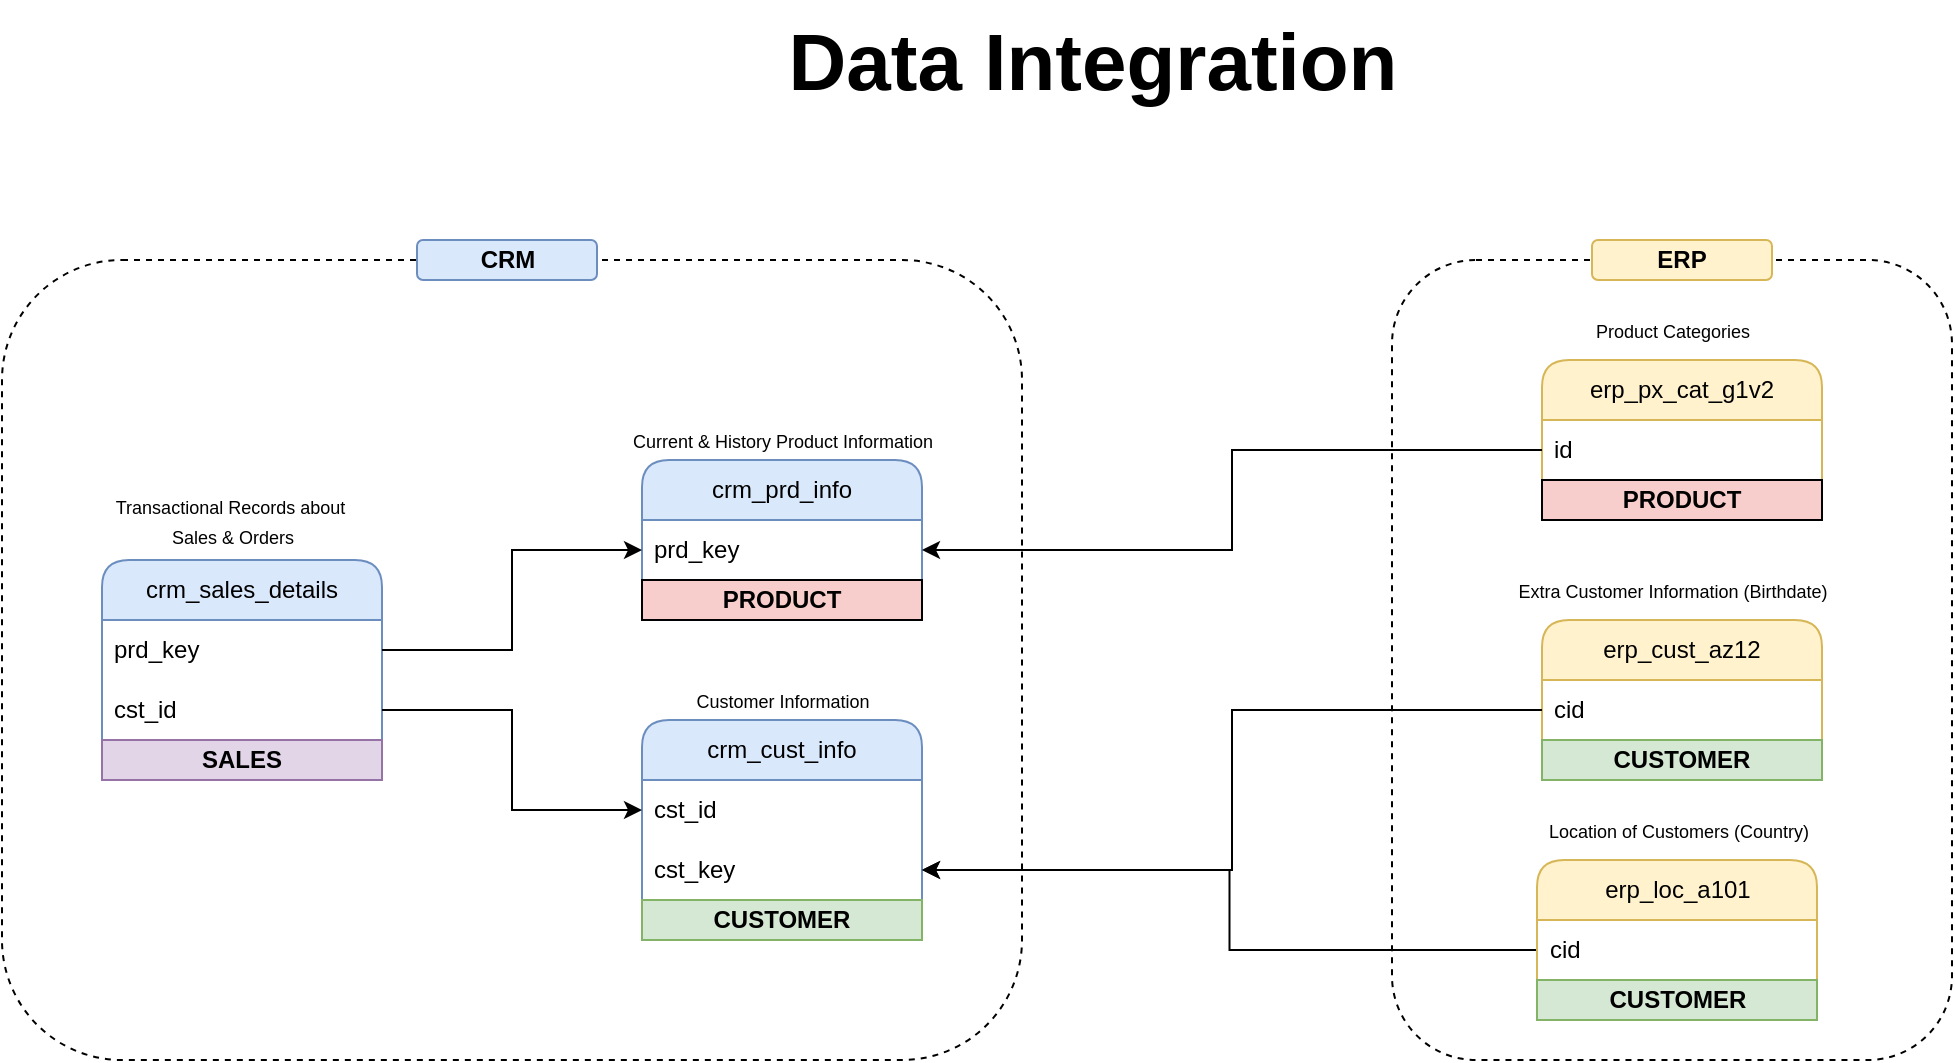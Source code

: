 <mxfile version="28.0.4">
  <diagram name="Page-1" id="Jc0WfHCFrOG8UkYBCTi7">
    <mxGraphModel dx="1415" dy="819" grid="1" gridSize="10" guides="1" tooltips="1" connect="1" arrows="1" fold="1" page="1" pageScale="1" pageWidth="1169" pageHeight="827" math="0" shadow="0">
      <root>
        <mxCell id="0" />
        <mxCell id="1" parent="0" />
        <mxCell id="QCN6N0FDP4zOx82Fcf20-34" value="" style="rounded=1;whiteSpace=wrap;html=1;fillColor=none;dashed=1;" parent="1" vertex="1">
          <mxGeometry x="40" y="160" width="510" height="400" as="geometry" />
        </mxCell>
        <mxCell id="QCN6N0FDP4zOx82Fcf20-30" value="" style="rounded=1;whiteSpace=wrap;html=1;fillColor=none;dashed=1;" parent="1" vertex="1">
          <mxGeometry x="735" y="160" width="280" height="400" as="geometry" />
        </mxCell>
        <mxCell id="v8rncdPDjoi-JRJU8oE--1" value="&lt;b&gt;&lt;font style=&quot;font-size: 40px;&quot;&gt;Data Integration&lt;/font&gt;&lt;/b&gt;" style="text;html=1;align=center;verticalAlign=middle;resizable=0;points=[];autosize=1;strokeColor=none;fillColor=none;fontSize=25;" parent="1" vertex="1">
          <mxGeometry x="420" y="30" width="330" height="60" as="geometry" />
        </mxCell>
        <mxCell id="v8rncdPDjoi-JRJU8oE--3" value="crm_sales_details" style="swimlane;fontStyle=0;childLayout=stackLayout;horizontal=1;startSize=30;horizontalStack=0;resizeParent=1;resizeParentMax=0;resizeLast=0;collapsible=1;marginBottom=0;whiteSpace=wrap;html=1;fillColor=#dae8fc;strokeColor=#6c8ebf;rounded=1;" parent="1" vertex="1">
          <mxGeometry x="90" y="310" width="140" height="110" as="geometry" />
        </mxCell>
        <mxCell id="v8rncdPDjoi-JRJU8oE--4" value="prd_key" style="text;strokeColor=none;fillColor=none;align=left;verticalAlign=middle;spacingLeft=4;spacingRight=4;overflow=hidden;points=[[0,0.5],[1,0.5]];portConstraint=eastwest;rotatable=0;whiteSpace=wrap;html=1;" parent="v8rncdPDjoi-JRJU8oE--3" vertex="1">
          <mxGeometry y="30" width="140" height="30" as="geometry" />
        </mxCell>
        <mxCell id="v8rncdPDjoi-JRJU8oE--5" value="cst_id" style="text;strokeColor=none;fillColor=none;align=left;verticalAlign=middle;spacingLeft=4;spacingRight=4;overflow=hidden;points=[[0,0.5],[1,0.5]];portConstraint=eastwest;rotatable=0;whiteSpace=wrap;html=1;" parent="v8rncdPDjoi-JRJU8oE--3" vertex="1">
          <mxGeometry y="60" width="140" height="30" as="geometry" />
        </mxCell>
        <mxCell id="QCN6N0FDP4zOx82Fcf20-29" value="&lt;b&gt;SALES&lt;/b&gt;" style="text;html=1;strokeColor=#9673a6;fillColor=#e1d5e7;align=center;verticalAlign=middle;whiteSpace=wrap;overflow=hidden;" parent="v8rncdPDjoi-JRJU8oE--3" vertex="1">
          <mxGeometry y="90" width="140" height="20" as="geometry" />
        </mxCell>
        <mxCell id="v8rncdPDjoi-JRJU8oE--7" value="&lt;div&gt;crm_cust_info&lt;/div&gt;" style="swimlane;fontStyle=0;childLayout=stackLayout;horizontal=1;startSize=30;horizontalStack=0;resizeParent=1;resizeParentMax=0;resizeLast=0;collapsible=1;marginBottom=0;whiteSpace=wrap;html=1;fillColor=#dae8fc;strokeColor=#6c8ebf;rounded=1;" parent="1" vertex="1">
          <mxGeometry x="360" y="390" width="140" height="110" as="geometry" />
        </mxCell>
        <mxCell id="v8rncdPDjoi-JRJU8oE--8" value="cst_id" style="text;strokeColor=none;fillColor=none;align=left;verticalAlign=middle;spacingLeft=4;spacingRight=4;overflow=hidden;points=[[0,0.5],[1,0.5]];portConstraint=eastwest;rotatable=0;whiteSpace=wrap;html=1;" parent="v8rncdPDjoi-JRJU8oE--7" vertex="1">
          <mxGeometry y="30" width="140" height="30" as="geometry" />
        </mxCell>
        <mxCell id="v8rncdPDjoi-JRJU8oE--9" value="cst_key" style="text;strokeColor=none;fillColor=none;align=left;verticalAlign=middle;spacingLeft=4;spacingRight=4;overflow=hidden;points=[[0,0.5],[1,0.5]];portConstraint=eastwest;rotatable=0;whiteSpace=wrap;html=1;" parent="v8rncdPDjoi-JRJU8oE--7" vertex="1">
          <mxGeometry y="60" width="140" height="30" as="geometry" />
        </mxCell>
        <mxCell id="QCN6N0FDP4zOx82Fcf20-26" value="&lt;b&gt;CUSTOMER&lt;/b&gt;" style="text;html=1;strokeColor=#82b366;fillColor=#d5e8d4;align=center;verticalAlign=middle;whiteSpace=wrap;overflow=hidden;" parent="v8rncdPDjoi-JRJU8oE--7" vertex="1">
          <mxGeometry y="90" width="140" height="20" as="geometry" />
        </mxCell>
        <mxCell id="v8rncdPDjoi-JRJU8oE--10" value="crm_prd_info" style="swimlane;fontStyle=0;childLayout=stackLayout;horizontal=1;startSize=30;horizontalStack=0;resizeParent=1;resizeParentMax=0;resizeLast=0;collapsible=1;marginBottom=0;whiteSpace=wrap;html=1;fillColor=#dae8fc;strokeColor=#6c8ebf;rounded=1;" parent="1" vertex="1">
          <mxGeometry x="360" y="260" width="140" height="80" as="geometry" />
        </mxCell>
        <mxCell id="v8rncdPDjoi-JRJU8oE--11" value="prd_key" style="text;strokeColor=none;fillColor=none;align=left;verticalAlign=middle;spacingLeft=4;spacingRight=4;overflow=hidden;points=[[0,0.5],[1,0.5]];portConstraint=eastwest;rotatable=0;whiteSpace=wrap;html=1;" parent="v8rncdPDjoi-JRJU8oE--10" vertex="1">
          <mxGeometry y="30" width="140" height="30" as="geometry" />
        </mxCell>
        <mxCell id="v8rncdPDjoi-JRJU8oE--44" value="&lt;b&gt;PRODUCT&lt;/b&gt;" style="text;html=1;strokeColor=default;fillColor=#f8cecc;align=center;verticalAlign=middle;whiteSpace=wrap;overflow=hidden;" parent="v8rncdPDjoi-JRJU8oE--10" vertex="1">
          <mxGeometry y="60" width="140" height="20" as="geometry" />
        </mxCell>
        <mxCell id="v8rncdPDjoi-JRJU8oE--13" style="edgeStyle=orthogonalEdgeStyle;rounded=0;orthogonalLoop=1;jettySize=auto;html=1;entryX=0;entryY=0.5;entryDx=0;entryDy=0;" parent="1" source="v8rncdPDjoi-JRJU8oE--4" target="v8rncdPDjoi-JRJU8oE--11" edge="1">
          <mxGeometry relative="1" as="geometry" />
        </mxCell>
        <mxCell id="v8rncdPDjoi-JRJU8oE--14" style="edgeStyle=orthogonalEdgeStyle;rounded=0;orthogonalLoop=1;jettySize=auto;html=1;" parent="1" source="v8rncdPDjoi-JRJU8oE--5" target="v8rncdPDjoi-JRJU8oE--8" edge="1">
          <mxGeometry relative="1" as="geometry" />
        </mxCell>
        <mxCell id="v8rncdPDjoi-JRJU8oE--30" value="erp_px_cat_g1v2" style="swimlane;fontStyle=0;childLayout=stackLayout;horizontal=1;startSize=30;horizontalStack=0;resizeParent=1;resizeParentMax=0;resizeLast=0;collapsible=1;marginBottom=0;whiteSpace=wrap;html=1;fillColor=#fff2cc;strokeColor=#d6b656;rounded=1;" parent="1" vertex="1">
          <mxGeometry x="810" y="210" width="140" height="80" as="geometry" />
        </mxCell>
        <mxCell id="v8rncdPDjoi-JRJU8oE--31" value="id" style="text;strokeColor=none;fillColor=none;align=left;verticalAlign=middle;spacingLeft=4;spacingRight=4;overflow=hidden;points=[[0,0.5],[1,0.5]];portConstraint=eastwest;rotatable=0;whiteSpace=wrap;html=1;" parent="v8rncdPDjoi-JRJU8oE--30" vertex="1">
          <mxGeometry y="30" width="140" height="30" as="geometry" />
        </mxCell>
        <mxCell id="QCN6N0FDP4zOx82Fcf20-24" value="&lt;b&gt;PRODUCT&lt;/b&gt;" style="text;html=1;strokeColor=default;fillColor=#f8cecc;align=center;verticalAlign=middle;whiteSpace=wrap;overflow=hidden;" parent="v8rncdPDjoi-JRJU8oE--30" vertex="1">
          <mxGeometry y="60" width="140" height="20" as="geometry" />
        </mxCell>
        <mxCell id="v8rncdPDjoi-JRJU8oE--34" value="&lt;div&gt;erp_cust_az12&lt;/div&gt;" style="swimlane;fontStyle=0;childLayout=stackLayout;horizontal=1;startSize=30;horizontalStack=0;resizeParent=1;resizeParentMax=0;resizeLast=0;collapsible=1;marginBottom=0;whiteSpace=wrap;html=1;fillColor=#fff2cc;strokeColor=#d6b656;rounded=1;" parent="1" vertex="1">
          <mxGeometry x="810" y="340" width="140" height="80" as="geometry" />
        </mxCell>
        <mxCell id="v8rncdPDjoi-JRJU8oE--35" value="cid" style="text;strokeColor=none;fillColor=none;align=left;verticalAlign=middle;spacingLeft=4;spacingRight=4;overflow=hidden;points=[[0,0.5],[1,0.5]];portConstraint=eastwest;rotatable=0;whiteSpace=wrap;html=1;" parent="v8rncdPDjoi-JRJU8oE--34" vertex="1">
          <mxGeometry y="30" width="140" height="30" as="geometry" />
        </mxCell>
        <mxCell id="QCN6N0FDP4zOx82Fcf20-27" value="&lt;b&gt;CUSTOMER&lt;/b&gt;" style="text;html=1;strokeColor=#82b366;fillColor=#d5e8d4;align=center;verticalAlign=middle;whiteSpace=wrap;overflow=hidden;" parent="v8rncdPDjoi-JRJU8oE--34" vertex="1">
          <mxGeometry y="60" width="140" height="20" as="geometry" />
        </mxCell>
        <mxCell id="QCN6N0FDP4zOx82Fcf20-20" style="edgeStyle=orthogonalEdgeStyle;rounded=0;orthogonalLoop=1;jettySize=auto;html=1;exitX=0;exitY=0.5;exitDx=0;exitDy=0;entryX=1;entryY=0.5;entryDx=0;entryDy=0;" parent="1" source="v8rncdPDjoi-JRJU8oE--37" target="v8rncdPDjoi-JRJU8oE--9" edge="1">
          <mxGeometry relative="1" as="geometry" />
        </mxCell>
        <mxCell id="v8rncdPDjoi-JRJU8oE--36" value="erp_loc_a101" style="swimlane;fontStyle=0;childLayout=stackLayout;horizontal=1;startSize=30;horizontalStack=0;resizeParent=1;resizeParentMax=0;resizeLast=0;collapsible=1;marginBottom=0;whiteSpace=wrap;html=1;fillColor=#fff2cc;strokeColor=#d6b656;rounded=1;" parent="1" vertex="1">
          <mxGeometry x="807.5" y="460" width="140" height="80" as="geometry" />
        </mxCell>
        <mxCell id="v8rncdPDjoi-JRJU8oE--37" value="cid" style="text;strokeColor=none;fillColor=none;align=left;verticalAlign=middle;spacingLeft=4;spacingRight=4;overflow=hidden;points=[[0,0.5],[1,0.5]];portConstraint=eastwest;rotatable=0;whiteSpace=wrap;html=1;" parent="v8rncdPDjoi-JRJU8oE--36" vertex="1">
          <mxGeometry y="30" width="140" height="30" as="geometry" />
        </mxCell>
        <mxCell id="QCN6N0FDP4zOx82Fcf20-28" value="&lt;b&gt;CUSTOMER&lt;/b&gt;" style="text;html=1;strokeColor=#82b366;fillColor=#d5e8d4;align=center;verticalAlign=middle;whiteSpace=wrap;overflow=hidden;" parent="v8rncdPDjoi-JRJU8oE--36" vertex="1">
          <mxGeometry y="60" width="140" height="20" as="geometry" />
        </mxCell>
        <mxCell id="v8rncdPDjoi-JRJU8oE--45" value="&lt;b&gt;CRM&lt;/b&gt;" style="rounded=1;whiteSpace=wrap;html=1;fillColor=#dae8fc;strokeColor=#6c8ebf;" parent="1" vertex="1">
          <mxGeometry x="247.5" y="150" width="90" height="20" as="geometry" />
        </mxCell>
        <mxCell id="v8rncdPDjoi-JRJU8oE--46" value="&lt;b&gt;ERP&lt;/b&gt;" style="rounded=1;whiteSpace=wrap;html=1;fillColor=#fff2cc;strokeColor=#d6b656;" parent="1" vertex="1">
          <mxGeometry x="835" y="150" width="90" height="20" as="geometry" />
        </mxCell>
        <mxCell id="QCN6N0FDP4zOx82Fcf20-1" value="&lt;font style=&quot;font-size: 9px;&quot;&gt;Transactional Records about&amp;nbsp;&lt;/font&gt;&lt;div&gt;&lt;font style=&quot;font-size: 9px;&quot;&gt;Sales &amp;amp; Orders&lt;/font&gt;&lt;/div&gt;" style="text;html=1;align=center;verticalAlign=middle;resizable=0;points=[];autosize=1;strokeColor=none;fillColor=none;" parent="1" vertex="1">
          <mxGeometry x="85" y="270" width="140" height="40" as="geometry" />
        </mxCell>
        <mxCell id="QCN6N0FDP4zOx82Fcf20-2" value="&lt;font style=&quot;font-size: 9px;&quot;&gt;Current &amp;amp; History Product Information&lt;/font&gt;" style="text;html=1;align=center;verticalAlign=middle;resizable=0;points=[];autosize=1;strokeColor=none;fillColor=none;" parent="1" vertex="1">
          <mxGeometry x="345" y="235" width="170" height="30" as="geometry" />
        </mxCell>
        <mxCell id="QCN6N0FDP4zOx82Fcf20-3" value="&lt;font style=&quot;font-size: 9px;&quot;&gt;Customer Information&lt;/font&gt;" style="text;html=1;align=center;verticalAlign=middle;resizable=0;points=[];autosize=1;strokeColor=none;fillColor=none;" parent="1" vertex="1">
          <mxGeometry x="375" y="365" width="110" height="30" as="geometry" />
        </mxCell>
        <mxCell id="QCN6N0FDP4zOx82Fcf20-4" value="&lt;font style=&quot;font-size: 9px;&quot;&gt;Product Categories&lt;/font&gt;" style="text;html=1;align=center;verticalAlign=middle;resizable=0;points=[];autosize=1;strokeColor=none;fillColor=none;" parent="1" vertex="1">
          <mxGeometry x="825" y="180" width="100" height="30" as="geometry" />
        </mxCell>
        <mxCell id="QCN6N0FDP4zOx82Fcf20-5" value="&lt;font style=&quot;font-size: 9px;&quot;&gt;Extra Customer Information (Birthdate)&lt;/font&gt;" style="text;html=1;align=center;verticalAlign=middle;resizable=0;points=[];autosize=1;strokeColor=none;fillColor=none;" parent="1" vertex="1">
          <mxGeometry x="785" y="310" width="180" height="30" as="geometry" />
        </mxCell>
        <mxCell id="QCN6N0FDP4zOx82Fcf20-18" style="edgeStyle=orthogonalEdgeStyle;rounded=0;orthogonalLoop=1;jettySize=auto;html=1;entryX=1;entryY=0.5;entryDx=0;entryDy=0;" parent="1" source="v8rncdPDjoi-JRJU8oE--31" target="v8rncdPDjoi-JRJU8oE--11" edge="1">
          <mxGeometry relative="1" as="geometry" />
        </mxCell>
        <mxCell id="QCN6N0FDP4zOx82Fcf20-19" style="edgeStyle=orthogonalEdgeStyle;rounded=0;orthogonalLoop=1;jettySize=auto;html=1;entryX=1;entryY=0.5;entryDx=0;entryDy=0;" parent="1" source="v8rncdPDjoi-JRJU8oE--35" target="v8rncdPDjoi-JRJU8oE--9" edge="1">
          <mxGeometry relative="1" as="geometry" />
        </mxCell>
        <mxCell id="QCN6N0FDP4zOx82Fcf20-25" value="&lt;font style=&quot;font-size: 9px;&quot;&gt;Location of Customers (Country)&lt;/font&gt;" style="text;html=1;align=center;verticalAlign=middle;resizable=0;points=[];autosize=1;strokeColor=none;fillColor=none;" parent="1" vertex="1">
          <mxGeometry x="802.5" y="430" width="150" height="30" as="geometry" />
        </mxCell>
      </root>
    </mxGraphModel>
  </diagram>
</mxfile>
